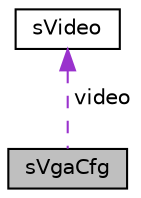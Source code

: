 digraph "sVgaCfg"
{
 // LATEX_PDF_SIZE
  edge [fontname="Helvetica",fontsize="10",labelfontname="Helvetica",labelfontsize="10"];
  node [fontname="Helvetica",fontsize="10",shape=record];
  Node1 [label="sVgaCfg",height=0.2,width=0.4,color="black", fillcolor="grey75", style="filled", fontcolor="black",tooltip="Required configuration to initialize VGA output."];
  Node2 -> Node1 [dir="back",color="darkorchid3",fontsize="10",style="dashed",label=" video" ,fontname="Helvetica"];
  Node2 [label="sVideo",height=0.2,width=0.4,color="black", fillcolor="white", style="filled",URL="$structsVideo.html",tooltip="Video timings structure."];
}
